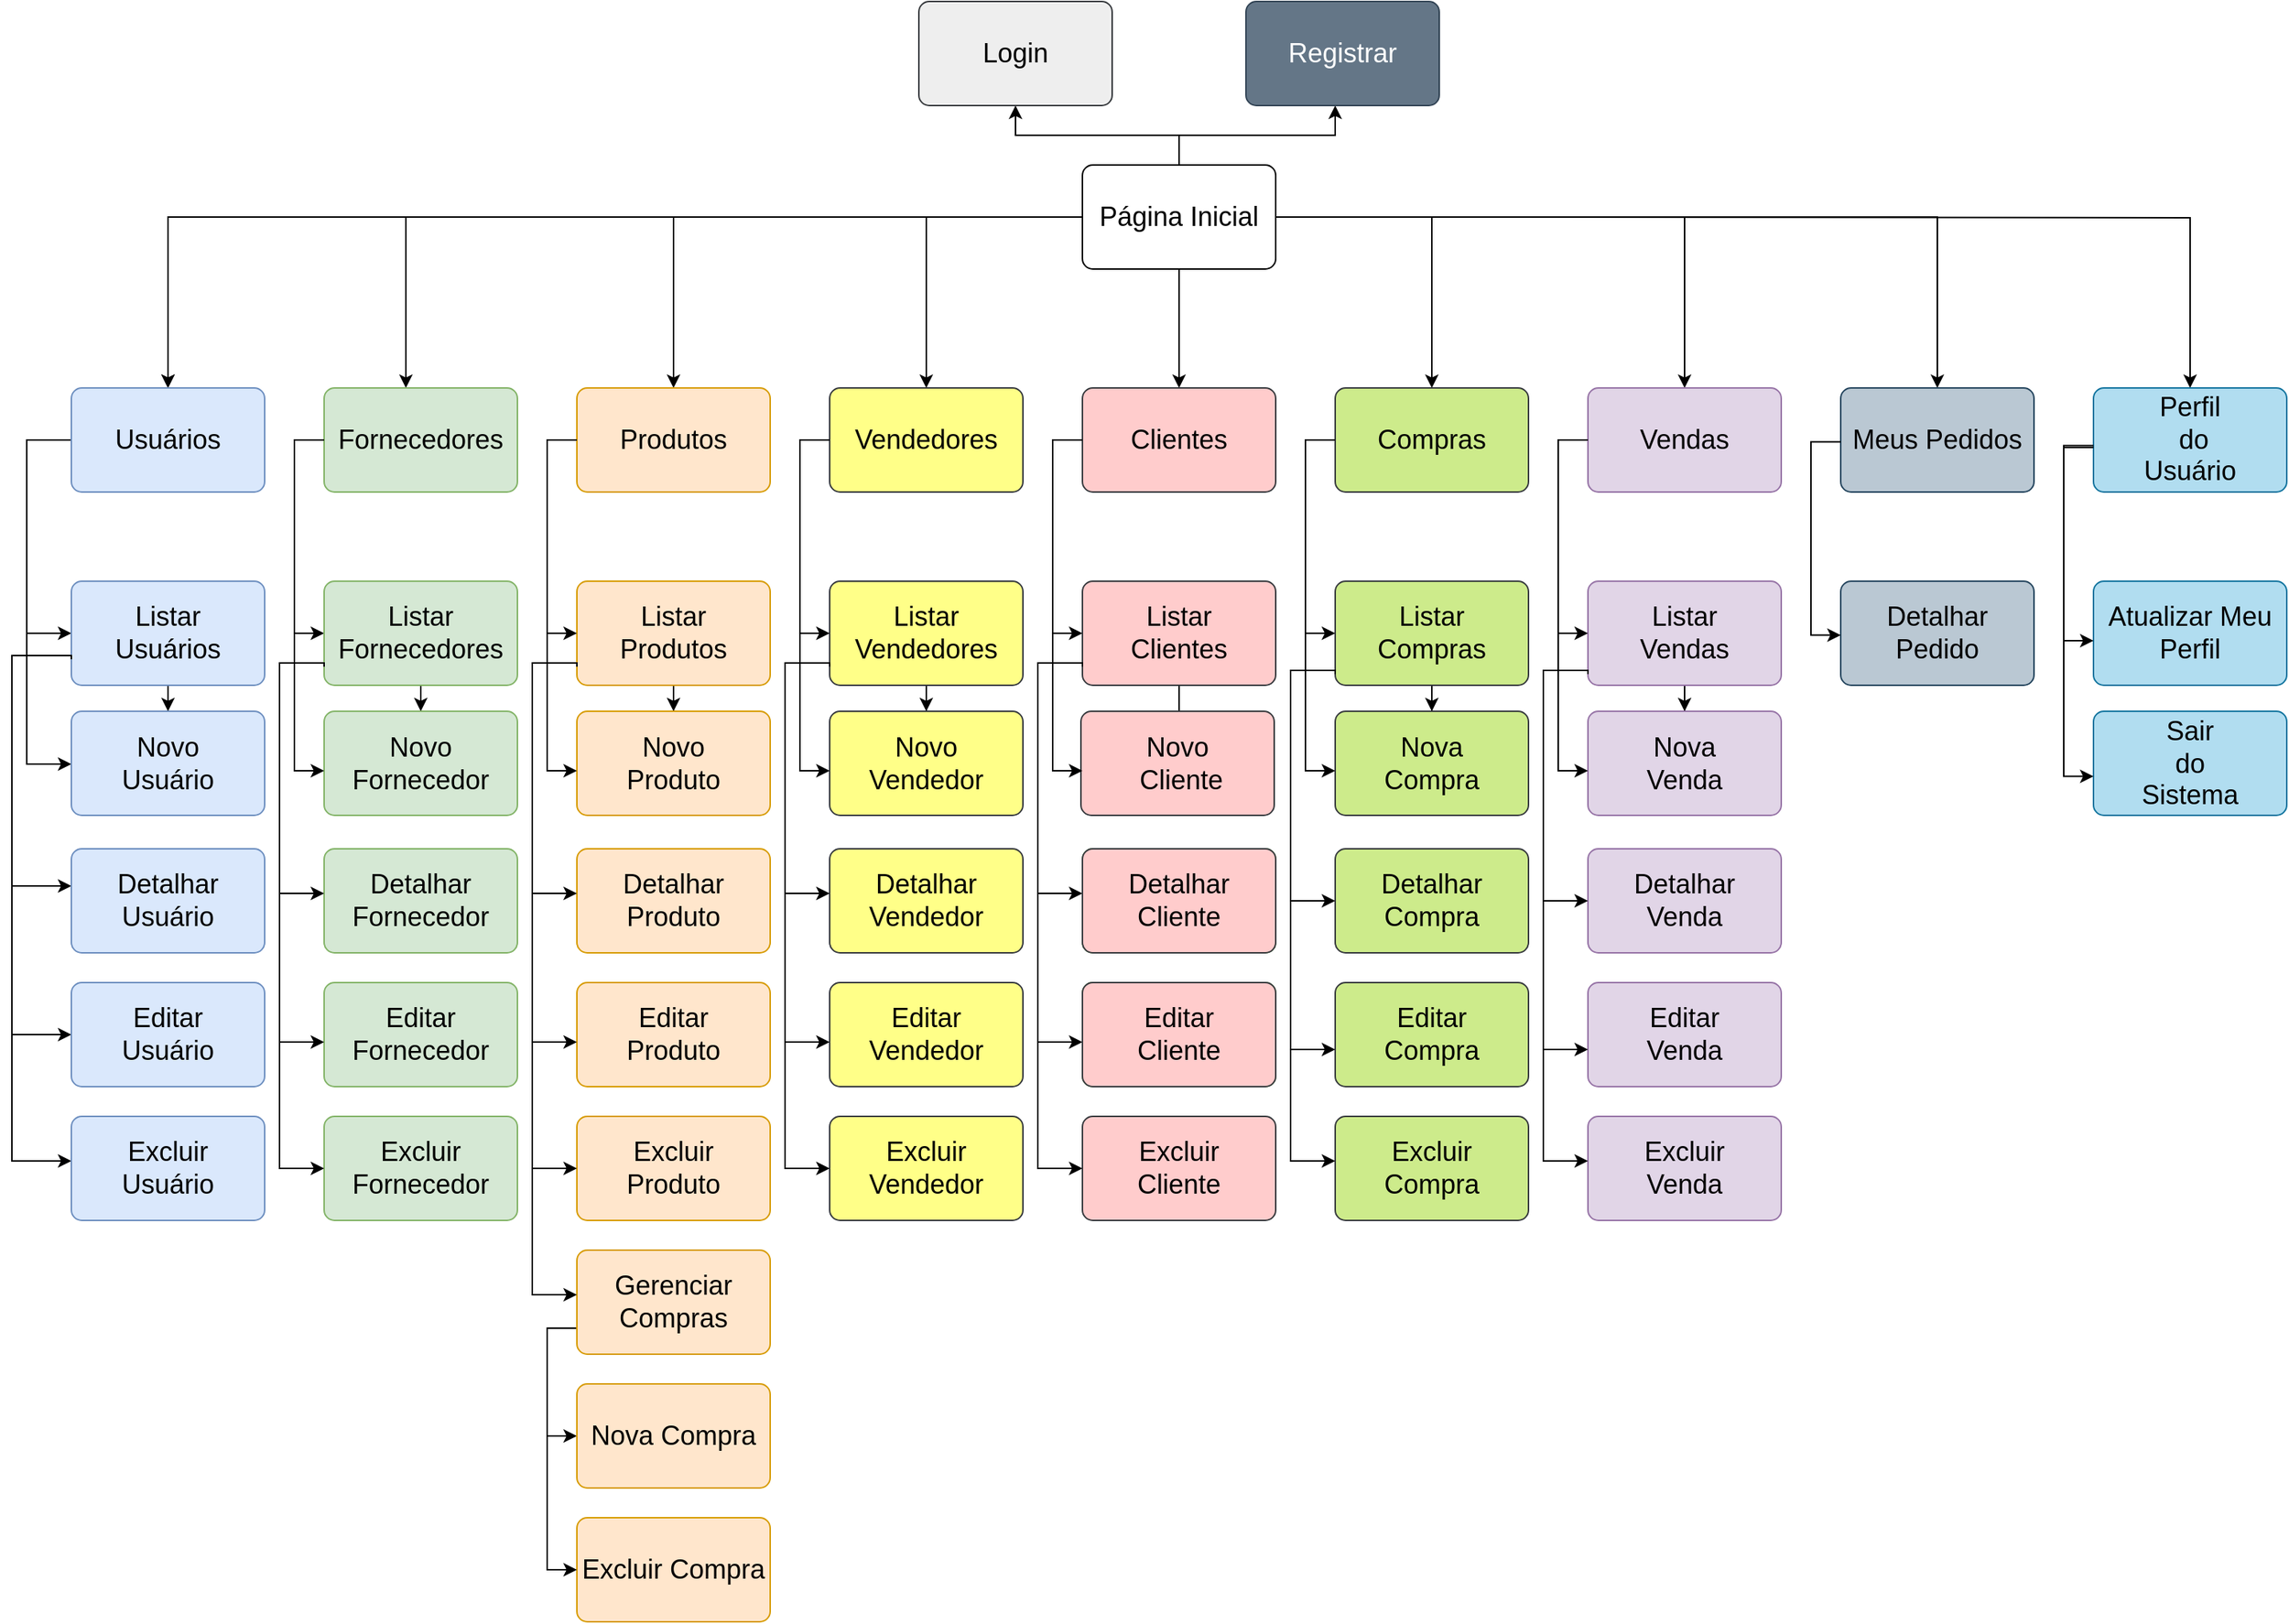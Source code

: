 <mxfile version="20.8.16" type="device"><diagram name="Page-1" id="2c0d36ab-eaac-3732-788b-9136903baeff"><mxGraphModel dx="880" dy="1772.5" grid="1" gridSize="10" guides="1" tooltips="1" connect="1" arrows="1" fold="1" page="1" pageScale="1.5" pageWidth="1169" pageHeight="827" background="none" math="0" shadow="0"><root><mxCell id="0"/><mxCell id="1" parent="0"/><mxCell id="aT04TBuLsxugnxL_B-dX-129" value="" style="edgeStyle=orthogonalEdgeStyle;rounded=0;orthogonalLoop=1;jettySize=auto;html=1;" parent="1" source="aT04TBuLsxugnxL_B-dX-123" target="aT04TBuLsxugnxL_B-dX-128" edge="1"><mxGeometry relative="1" as="geometry"/></mxCell><mxCell id="aT04TBuLsxugnxL_B-dX-130" value="" style="edgeStyle=orthogonalEdgeStyle;rounded=0;orthogonalLoop=1;jettySize=auto;html=1;" parent="1" source="aT04TBuLsxugnxL_B-dX-123" target="aT04TBuLsxugnxL_B-dX-128" edge="1"><mxGeometry relative="1" as="geometry"/></mxCell><mxCell id="aT04TBuLsxugnxL_B-dX-132" value="" style="edgeStyle=orthogonalEdgeStyle;rounded=0;orthogonalLoop=1;jettySize=auto;html=1;" parent="1" source="aT04TBuLsxugnxL_B-dX-123" target="aT04TBuLsxugnxL_B-dX-131" edge="1"><mxGeometry relative="1" as="geometry"><Array as="points"><mxPoint x="415" y="115"/></Array></mxGeometry></mxCell><mxCell id="aT04TBuLsxugnxL_B-dX-134" value="" style="edgeStyle=orthogonalEdgeStyle;rounded=0;orthogonalLoop=1;jettySize=auto;html=1;" parent="1" source="aT04TBuLsxugnxL_B-dX-123" target="aT04TBuLsxugnxL_B-dX-133" edge="1"><mxGeometry relative="1" as="geometry"/></mxCell><mxCell id="aT04TBuLsxugnxL_B-dX-136" value="" style="edgeStyle=orthogonalEdgeStyle;rounded=0;orthogonalLoop=1;jettySize=auto;html=1;" parent="1" source="aT04TBuLsxugnxL_B-dX-123" target="aT04TBuLsxugnxL_B-dX-135" edge="1"><mxGeometry relative="1" as="geometry"><Array as="points"><mxPoint x="765" y="115"/></Array></mxGeometry></mxCell><mxCell id="aT04TBuLsxugnxL_B-dX-139" value="" style="edgeStyle=orthogonalEdgeStyle;rounded=0;orthogonalLoop=1;jettySize=auto;html=1;" parent="1" source="aT04TBuLsxugnxL_B-dX-123" target="aT04TBuLsxugnxL_B-dX-138" edge="1"><mxGeometry relative="1" as="geometry"/></mxCell><mxCell id="aT04TBuLsxugnxL_B-dX-141" value="" style="edgeStyle=orthogonalEdgeStyle;rounded=0;orthogonalLoop=1;jettySize=auto;html=1;" parent="1" source="aT04TBuLsxugnxL_B-dX-123" target="aT04TBuLsxugnxL_B-dX-140" edge="1"><mxGeometry relative="1" as="geometry"/></mxCell><mxCell id="aT04TBuLsxugnxL_B-dX-143" value="" style="edgeStyle=orthogonalEdgeStyle;rounded=0;orthogonalLoop=1;jettySize=auto;html=1;" parent="1" source="aT04TBuLsxugnxL_B-dX-123" target="aT04TBuLsxugnxL_B-dX-142" edge="1"><mxGeometry relative="1" as="geometry"/></mxCell><mxCell id="aT04TBuLsxugnxL_B-dX-145" value="" style="edgeStyle=orthogonalEdgeStyle;rounded=0;orthogonalLoop=1;jettySize=auto;html=1;" parent="1" source="aT04TBuLsxugnxL_B-dX-123" target="aT04TBuLsxugnxL_B-dX-144" edge="1"><mxGeometry relative="1" as="geometry"/></mxCell><mxCell id="aT04TBuLsxugnxL_B-dX-308" value="" style="edgeStyle=orthogonalEdgeStyle;rounded=0;orthogonalLoop=1;jettySize=auto;html=1;fontSize=18;" parent="1" source="aT04TBuLsxugnxL_B-dX-123" target="aT04TBuLsxugnxL_B-dX-307" edge="1"><mxGeometry relative="1" as="geometry"><Array as="points"><mxPoint x="935" y="60"/><mxPoint x="825" y="60"/></Array></mxGeometry></mxCell><mxCell id="aT04TBuLsxugnxL_B-dX-310" value="" style="edgeStyle=orthogonalEdgeStyle;rounded=0;orthogonalLoop=1;jettySize=auto;html=1;fontSize=18;" parent="1" source="aT04TBuLsxugnxL_B-dX-123" target="aT04TBuLsxugnxL_B-dX-309" edge="1"><mxGeometry relative="1" as="geometry"><Array as="points"><mxPoint x="935" y="60"/><mxPoint x="1040" y="60"/></Array></mxGeometry></mxCell><mxCell id="aT04TBuLsxugnxL_B-dX-123" value="&lt;font style=&quot;font-size: 18px;&quot;&gt;Página Inicial&lt;/font&gt;" style="rounded=1;arcSize=10;whiteSpace=wrap;html=1;align=center;" parent="1" vertex="1"><mxGeometry x="870" y="80" width="130" height="70" as="geometry"/></mxCell><mxCell id="aT04TBuLsxugnxL_B-dX-186" value="" style="edgeStyle=orthogonalEdgeStyle;rounded=0;orthogonalLoop=1;jettySize=auto;html=1;entryX=0;entryY=0.5;entryDx=0;entryDy=0;" parent="1" source="aT04TBuLsxugnxL_B-dX-128" target="aT04TBuLsxugnxL_B-dX-182" edge="1"><mxGeometry relative="1" as="geometry"><Array as="points"><mxPoint x="160" y="265"/><mxPoint x="160" y="395"/></Array></mxGeometry></mxCell><mxCell id="aT04TBuLsxugnxL_B-dX-189" value="" style="edgeStyle=orthogonalEdgeStyle;rounded=0;orthogonalLoop=1;jettySize=auto;html=1;entryX=0;entryY=0.5;entryDx=0;entryDy=0;" parent="1" source="aT04TBuLsxugnxL_B-dX-128" target="aT04TBuLsxugnxL_B-dX-188" edge="1"><mxGeometry relative="1" as="geometry"><mxPoint x="140" y="480" as="targetPoint"/><Array as="points"><mxPoint x="160" y="265"/><mxPoint x="160" y="483"/><mxPoint x="190" y="483"/></Array></mxGeometry></mxCell><mxCell id="aT04TBuLsxugnxL_B-dX-128" value="&lt;font style=&quot;font-size: 18px;&quot;&gt;Usuários&lt;/font&gt;" style="rounded=1;arcSize=10;whiteSpace=wrap;html=1;align=center;fillColor=#dae8fc;strokeColor=#6c8ebf;" parent="1" vertex="1"><mxGeometry x="190" y="230" width="130" height="70" as="geometry"/></mxCell><mxCell id="aT04TBuLsxugnxL_B-dX-191" value="" style="edgeStyle=orthogonalEdgeStyle;rounded=0;orthogonalLoop=1;jettySize=auto;html=1;entryX=0;entryY=0.5;entryDx=0;entryDy=0;" parent="1" source="aT04TBuLsxugnxL_B-dX-131" target="aT04TBuLsxugnxL_B-dX-190" edge="1"><mxGeometry relative="1" as="geometry"><mxPoint x="340" y="390" as="targetPoint"/><Array as="points"><mxPoint x="340" y="265"/><mxPoint x="340" y="395"/></Array></mxGeometry></mxCell><mxCell id="aT04TBuLsxugnxL_B-dX-131" value="&lt;font style=&quot;font-size: 18px;&quot;&gt;Fornecedores&lt;/font&gt;" style="rounded=1;arcSize=10;whiteSpace=wrap;html=1;align=center;fillColor=#d5e8d4;strokeColor=#82b366;" parent="1" vertex="1"><mxGeometry x="360" y="230" width="130" height="70" as="geometry"/></mxCell><mxCell id="aT04TBuLsxugnxL_B-dX-133" value="&lt;font style=&quot;font-size: 18px;&quot;&gt;Produtos&lt;/font&gt;" style="rounded=1;arcSize=10;whiteSpace=wrap;html=1;align=center;fillColor=#ffe6cc;strokeColor=#d79b00;" parent="1" vertex="1"><mxGeometry x="530" y="230" width="130" height="70" as="geometry"/></mxCell><mxCell id="aT04TBuLsxugnxL_B-dX-135" value="&lt;font style=&quot;font-size: 18px;&quot;&gt;Vendedores&lt;/font&gt;" style="rounded=1;arcSize=10;whiteSpace=wrap;html=1;align=center;fillColor=#ffff88;strokeColor=#36393d;" parent="1" vertex="1"><mxGeometry x="700" y="230" width="130" height="70" as="geometry"/></mxCell><mxCell id="aT04TBuLsxugnxL_B-dX-138" value="&lt;font style=&quot;font-size: 18px;&quot;&gt;Clientes&lt;/font&gt;" style="rounded=1;arcSize=10;whiteSpace=wrap;html=1;align=center;fillColor=#ffcccc;strokeColor=#36393d;" parent="1" vertex="1"><mxGeometry x="870" y="230" width="130" height="70" as="geometry"/></mxCell><mxCell id="aT04TBuLsxugnxL_B-dX-140" value="&lt;font style=&quot;font-size: 18px;&quot;&gt;Compras&lt;/font&gt;" style="rounded=1;arcSize=10;whiteSpace=wrap;html=1;align=center;fillColor=#cdeb8b;strokeColor=#36393d;" parent="1" vertex="1"><mxGeometry x="1040" y="230" width="130" height="70" as="geometry"/></mxCell><mxCell id="aT04TBuLsxugnxL_B-dX-142" value="&lt;font style=&quot;font-size: 18px;&quot;&gt;Vendas&lt;/font&gt;" style="rounded=1;arcSize=10;whiteSpace=wrap;html=1;align=center;fillColor=#e1d5e7;strokeColor=#9673a6;" parent="1" vertex="1"><mxGeometry x="1210" y="230" width="130" height="70" as="geometry"/></mxCell><mxCell id="aT04TBuLsxugnxL_B-dX-144" value="&lt;font style=&quot;font-size: 18px;&quot;&gt;Meus Pedidos&lt;/font&gt;" style="rounded=1;arcSize=10;whiteSpace=wrap;html=1;align=center;fillColor=#bac8d3;strokeColor=#23445d;" parent="1" vertex="1"><mxGeometry x="1380" y="230" width="130" height="70" as="geometry"/></mxCell><mxCell id="aT04TBuLsxugnxL_B-dX-216" value="" style="edgeStyle=orthogonalEdgeStyle;rounded=0;orthogonalLoop=1;jettySize=auto;html=1;" parent="1" source="aT04TBuLsxugnxL_B-dX-182" target="aT04TBuLsxugnxL_B-dX-188" edge="1"><mxGeometry relative="1" as="geometry"/></mxCell><mxCell id="aT04TBuLsxugnxL_B-dX-228" value="" style="edgeStyle=orthogonalEdgeStyle;rounded=0;orthogonalLoop=1;jettySize=auto;html=1;" parent="1" source="aT04TBuLsxugnxL_B-dX-182" target="aT04TBuLsxugnxL_B-dX-227" edge="1"><mxGeometry relative="1" as="geometry"><Array as="points"><mxPoint x="150" y="410"/><mxPoint x="150" y="565"/></Array></mxGeometry></mxCell><mxCell id="aT04TBuLsxugnxL_B-dX-182" value="&lt;font style=&quot;font-size: 18px;&quot;&gt;Listar &lt;br&gt;Usuários&lt;/font&gt;" style="rounded=1;arcSize=10;whiteSpace=wrap;html=1;align=center;fillColor=#dae8fc;strokeColor=#6c8ebf;" parent="1" vertex="1"><mxGeometry x="190" y="360" width="130" height="70" as="geometry"/></mxCell><mxCell id="aT04TBuLsxugnxL_B-dX-188" value="&lt;font style=&quot;font-size: 18px;&quot;&gt;Novo&lt;br&gt;Usuário&lt;/font&gt;" style="rounded=1;arcSize=10;whiteSpace=wrap;html=1;align=center;fillColor=#dae8fc;strokeColor=#6c8ebf;" parent="1" vertex="1"><mxGeometry x="190" y="447.5" width="130" height="70" as="geometry"/></mxCell><mxCell id="aT04TBuLsxugnxL_B-dX-217" value="" style="edgeStyle=orthogonalEdgeStyle;rounded=0;orthogonalLoop=1;jettySize=auto;html=1;" parent="1" source="aT04TBuLsxugnxL_B-dX-190" target="aT04TBuLsxugnxL_B-dX-194" edge="1"><mxGeometry relative="1" as="geometry"/></mxCell><mxCell id="aT04TBuLsxugnxL_B-dX-190" value="&lt;font style=&quot;font-size: 18px;&quot;&gt;Listar &lt;br&gt;Fornecedores&lt;/font&gt;" style="rounded=1;arcSize=10;whiteSpace=wrap;html=1;align=center;fillColor=#d5e8d4;strokeColor=#82b366;" parent="1" vertex="1"><mxGeometry x="360" y="360" width="130" height="70" as="geometry"/></mxCell><mxCell id="aT04TBuLsxugnxL_B-dX-194" value="&lt;font style=&quot;font-size: 18px;&quot;&gt;Novo Fornecedor&lt;/font&gt;" style="rounded=1;arcSize=10;whiteSpace=wrap;html=1;align=center;fillColor=#d5e8d4;strokeColor=#82b366;" parent="1" vertex="1"><mxGeometry x="360" y="447.5" width="130" height="70" as="geometry"/></mxCell><mxCell id="aT04TBuLsxugnxL_B-dX-218" value="" style="edgeStyle=orthogonalEdgeStyle;rounded=0;orthogonalLoop=1;jettySize=auto;html=1;" parent="1" source="aT04TBuLsxugnxL_B-dX-199" target="aT04TBuLsxugnxL_B-dX-200" edge="1"><mxGeometry relative="1" as="geometry"/></mxCell><mxCell id="aT04TBuLsxugnxL_B-dX-199" value="&lt;font style=&quot;font-size: 18px;&quot;&gt;Listar &lt;br&gt;Produtos&lt;/font&gt;" style="rounded=1;arcSize=10;whiteSpace=wrap;html=1;align=center;fillColor=#ffe6cc;strokeColor=#d79b00;" parent="1" vertex="1"><mxGeometry x="530" y="360" width="130" height="70" as="geometry"/></mxCell><mxCell id="aT04TBuLsxugnxL_B-dX-200" value="&lt;font style=&quot;font-size: 18px;&quot;&gt;Novo&lt;br&gt;Produto&lt;/font&gt;" style="rounded=1;arcSize=10;whiteSpace=wrap;html=1;align=center;fillColor=#ffe6cc;strokeColor=#d79b00;" parent="1" vertex="1"><mxGeometry x="530" y="447.5" width="130" height="70" as="geometry"/></mxCell><mxCell id="aT04TBuLsxugnxL_B-dX-219" value="" style="edgeStyle=orthogonalEdgeStyle;rounded=0;orthogonalLoop=1;jettySize=auto;html=1;" parent="1" source="aT04TBuLsxugnxL_B-dX-203" target="aT04TBuLsxugnxL_B-dX-204" edge="1"><mxGeometry relative="1" as="geometry"/></mxCell><mxCell id="aT04TBuLsxugnxL_B-dX-203" value="&lt;font style=&quot;font-size: 18px;&quot;&gt;Listar &lt;br&gt;Vendedores&lt;/font&gt;" style="rounded=1;arcSize=10;whiteSpace=wrap;html=1;align=center;fillColor=#ffff88;strokeColor=#36393d;" parent="1" vertex="1"><mxGeometry x="700" y="360" width="130" height="70" as="geometry"/></mxCell><mxCell id="aT04TBuLsxugnxL_B-dX-204" value="&lt;font style=&quot;font-size: 18px;&quot;&gt;Novo&lt;br&gt;Vendedor&lt;/font&gt;" style="rounded=1;arcSize=10;whiteSpace=wrap;html=1;align=center;fillColor=#ffff88;strokeColor=#36393d;" parent="1" vertex="1"><mxGeometry x="700" y="447.5" width="130" height="70" as="geometry"/></mxCell><mxCell id="aT04TBuLsxugnxL_B-dX-205" value="" style="edgeStyle=orthogonalEdgeStyle;rounded=0;orthogonalLoop=1;jettySize=auto;html=1;" parent="1" target="aT04TBuLsxugnxL_B-dX-206" edge="1"><mxGeometry relative="1" as="geometry"><mxPoint x="1130" y="115" as="sourcePoint"/></mxGeometry></mxCell><mxCell id="aT04TBuLsxugnxL_B-dX-206" value="&lt;font style=&quot;font-size: 18px;&quot;&gt;Perfil&lt;br&gt;&amp;nbsp;do &lt;br&gt;Usuário&lt;/font&gt;" style="rounded=1;arcSize=10;whiteSpace=wrap;html=1;align=center;fillColor=#b1ddf0;strokeColor=#10739e;" parent="1" vertex="1"><mxGeometry x="1550" y="230" width="130" height="70" as="geometry"/></mxCell><mxCell id="aT04TBuLsxugnxL_B-dX-220" value="" style="edgeStyle=orthogonalEdgeStyle;rounded=0;orthogonalLoop=1;jettySize=auto;html=1;" parent="1" source="aT04TBuLsxugnxL_B-dX-209" target="aT04TBuLsxugnxL_B-dX-210" edge="1"><mxGeometry relative="1" as="geometry"/></mxCell><mxCell id="aT04TBuLsxugnxL_B-dX-209" value="&lt;font style=&quot;font-size: 18px;&quot;&gt;Listar &lt;br&gt;Clientes&lt;/font&gt;" style="rounded=1;arcSize=10;whiteSpace=wrap;html=1;align=center;fillColor=#ffcccc;strokeColor=#36393d;" parent="1" vertex="1"><mxGeometry x="870" y="360" width="130" height="70" as="geometry"/></mxCell><mxCell id="aT04TBuLsxugnxL_B-dX-210" value="&lt;span style=&quot;font-size: 18px;&quot;&gt;Novo&lt;br&gt;&amp;nbsp;Cliente&lt;br&gt;&lt;/span&gt;" style="rounded=1;arcSize=10;whiteSpace=wrap;html=1;align=center;fillColor=#ffcccc;strokeColor=#36393d;" parent="1" vertex="1"><mxGeometry x="869" y="447.5" width="130" height="70" as="geometry"/></mxCell><mxCell id="aT04TBuLsxugnxL_B-dX-221" value="" style="edgeStyle=orthogonalEdgeStyle;rounded=0;orthogonalLoop=1;jettySize=auto;html=1;" parent="1" source="aT04TBuLsxugnxL_B-dX-213" target="aT04TBuLsxugnxL_B-dX-214" edge="1"><mxGeometry relative="1" as="geometry"/></mxCell><mxCell id="aT04TBuLsxugnxL_B-dX-213" value="&lt;font style=&quot;font-size: 18px;&quot;&gt;Listar &lt;br&gt;Compras&lt;/font&gt;" style="rounded=1;arcSize=10;whiteSpace=wrap;html=1;align=center;fillColor=#cdeb8b;strokeColor=#36393d;" parent="1" vertex="1"><mxGeometry x="1040" y="360" width="130" height="70" as="geometry"/></mxCell><mxCell id="aT04TBuLsxugnxL_B-dX-214" value="&lt;font style=&quot;font-size: 18px;&quot;&gt;Nova&lt;br&gt;Compra&lt;/font&gt;" style="rounded=1;arcSize=10;whiteSpace=wrap;html=1;align=center;fillColor=#cdeb8b;strokeColor=#36393d;" parent="1" vertex="1"><mxGeometry x="1040" y="447.5" width="130" height="70" as="geometry"/></mxCell><mxCell id="aT04TBuLsxugnxL_B-dX-224" value="" style="edgeStyle=orthogonalEdgeStyle;rounded=0;orthogonalLoop=1;jettySize=auto;html=1;" parent="1" source="aT04TBuLsxugnxL_B-dX-225" target="aT04TBuLsxugnxL_B-dX-226" edge="1"><mxGeometry relative="1" as="geometry"/></mxCell><mxCell id="aT04TBuLsxugnxL_B-dX-225" value="&lt;font style=&quot;font-size: 18px;&quot;&gt;Listar &lt;br&gt;Vendas&lt;/font&gt;" style="rounded=1;arcSize=10;whiteSpace=wrap;html=1;align=center;fillColor=#e1d5e7;strokeColor=#9673a6;" parent="1" vertex="1"><mxGeometry x="1210" y="360" width="130" height="70" as="geometry"/></mxCell><mxCell id="aT04TBuLsxugnxL_B-dX-226" value="&lt;font style=&quot;font-size: 18px;&quot;&gt;Nova&lt;br&gt;Venda&lt;/font&gt;" style="rounded=1;arcSize=10;whiteSpace=wrap;html=1;align=center;fillColor=#e1d5e7;strokeColor=#9673a6;" parent="1" vertex="1"><mxGeometry x="1210" y="447.5" width="130" height="70" as="geometry"/></mxCell><mxCell id="aT04TBuLsxugnxL_B-dX-227" value="&lt;font style=&quot;font-size: 18px;&quot;&gt;Detalhar&lt;br&gt;Usuário&lt;/font&gt;" style="rounded=1;arcSize=10;whiteSpace=wrap;html=1;align=center;fillColor=#dae8fc;strokeColor=#6c8ebf;" parent="1" vertex="1"><mxGeometry x="190" y="540" width="130" height="70" as="geometry"/></mxCell><mxCell id="aT04TBuLsxugnxL_B-dX-230" value="" style="edgeStyle=orthogonalEdgeStyle;rounded=0;orthogonalLoop=1;jettySize=auto;html=1;exitX=0;exitY=0.75;exitDx=0;exitDy=0;" parent="1" source="aT04TBuLsxugnxL_B-dX-182" target="aT04TBuLsxugnxL_B-dX-231" edge="1"><mxGeometry relative="1" as="geometry"><mxPoint x="190" y="500" as="sourcePoint"/><Array as="points"><mxPoint x="190" y="410"/><mxPoint x="150" y="410"/><mxPoint x="150" y="665"/></Array></mxGeometry></mxCell><mxCell id="aT04TBuLsxugnxL_B-dX-231" value="&lt;font style=&quot;font-size: 18px;&quot;&gt;Editar&lt;br&gt;Usuário&lt;/font&gt;" style="rounded=1;arcSize=10;whiteSpace=wrap;html=1;align=center;fillColor=#dae8fc;strokeColor=#6c8ebf;" parent="1" vertex="1"><mxGeometry x="190" y="630" width="130" height="70" as="geometry"/></mxCell><mxCell id="aT04TBuLsxugnxL_B-dX-232" value="" style="edgeStyle=orthogonalEdgeStyle;rounded=0;orthogonalLoop=1;jettySize=auto;html=1;" parent="1" target="aT04TBuLsxugnxL_B-dX-233" edge="1"><mxGeometry relative="1" as="geometry"><mxPoint x="190" y="410" as="sourcePoint"/><Array as="points"><mxPoint x="150" y="410"/><mxPoint x="150" y="750"/></Array></mxGeometry></mxCell><mxCell id="aT04TBuLsxugnxL_B-dX-233" value="&lt;font style=&quot;font-size: 18px;&quot;&gt;Excluir&lt;br&gt;Usuário&lt;/font&gt;" style="rounded=1;arcSize=10;whiteSpace=wrap;html=1;align=center;fillColor=#dae8fc;strokeColor=#6c8ebf;" parent="1" vertex="1"><mxGeometry x="190" y="720" width="130" height="70" as="geometry"/></mxCell><mxCell id="aT04TBuLsxugnxL_B-dX-236" value="&lt;font style=&quot;font-size: 18px;&quot;&gt;Detalhar&lt;br&gt;Fornecedor&lt;/font&gt;" style="rounded=1;arcSize=10;whiteSpace=wrap;html=1;align=center;fillColor=#d5e8d4;strokeColor=#82b366;" parent="1" vertex="1"><mxGeometry x="360" y="540" width="130" height="70" as="geometry"/></mxCell><mxCell id="aT04TBuLsxugnxL_B-dX-238" value="&lt;font style=&quot;font-size: 18px;&quot;&gt;Editar&lt;br&gt;Fornecedor&lt;/font&gt;" style="rounded=1;arcSize=10;whiteSpace=wrap;html=1;align=center;fillColor=#d5e8d4;strokeColor=#82b366;" parent="1" vertex="1"><mxGeometry x="360" y="630" width="130" height="70" as="geometry"/></mxCell><mxCell id="aT04TBuLsxugnxL_B-dX-240" value="&lt;font style=&quot;font-size: 18px;&quot;&gt;Excluir&lt;br&gt;Fornecedor&lt;/font&gt;" style="rounded=1;arcSize=10;whiteSpace=wrap;html=1;align=center;fillColor=#d5e8d4;strokeColor=#82b366;" parent="1" vertex="1"><mxGeometry x="360" y="720" width="130" height="70" as="geometry"/></mxCell><mxCell id="aT04TBuLsxugnxL_B-dX-242" value="" style="edgeStyle=orthogonalEdgeStyle;rounded=0;orthogonalLoop=1;jettySize=auto;html=1;entryX=0;entryY=0.5;entryDx=0;entryDy=0;exitX=0;exitY=0.5;exitDx=0;exitDy=0;" parent="1" source="aT04TBuLsxugnxL_B-dX-131" edge="1"><mxGeometry relative="1" as="geometry"><mxPoint x="360" y="270" as="sourcePoint"/><mxPoint x="360" y="487.5" as="targetPoint"/><Array as="points"><mxPoint x="340" y="265"/><mxPoint x="340" y="488"/></Array></mxGeometry></mxCell><mxCell id="aT04TBuLsxugnxL_B-dX-243" value="" style="edgeStyle=orthogonalEdgeStyle;rounded=0;orthogonalLoop=1;jettySize=auto;html=1;" parent="1" edge="1"><mxGeometry relative="1" as="geometry"><mxPoint x="360" y="415" as="sourcePoint"/><mxPoint x="360" y="570" as="targetPoint"/><Array as="points"><mxPoint x="330" y="415"/><mxPoint x="330" y="570"/></Array></mxGeometry></mxCell><mxCell id="aT04TBuLsxugnxL_B-dX-244" value="" style="edgeStyle=orthogonalEdgeStyle;rounded=0;orthogonalLoop=1;jettySize=auto;html=1;exitX=0;exitY=0.75;exitDx=0;exitDy=0;" parent="1" edge="1"><mxGeometry relative="1" as="geometry"><mxPoint x="360" y="417.5" as="sourcePoint"/><Array as="points"><mxPoint x="360" y="415"/><mxPoint x="330" y="415"/><mxPoint x="330" y="670"/></Array><mxPoint x="360" y="670" as="targetPoint"/></mxGeometry></mxCell><mxCell id="aT04TBuLsxugnxL_B-dX-245" value="" style="edgeStyle=orthogonalEdgeStyle;rounded=0;orthogonalLoop=1;jettySize=auto;html=1;" parent="1" edge="1"><mxGeometry relative="1" as="geometry"><mxPoint x="360" y="415" as="sourcePoint"/><Array as="points"><mxPoint x="330" y="415"/><mxPoint x="330" y="755"/></Array><mxPoint x="360" y="755" as="targetPoint"/></mxGeometry></mxCell><mxCell id="aT04TBuLsxugnxL_B-dX-246" value="" style="edgeStyle=orthogonalEdgeStyle;rounded=0;orthogonalLoop=1;jettySize=auto;html=1;entryX=0;entryY=0.5;entryDx=0;entryDy=0;" parent="1" edge="1"><mxGeometry relative="1" as="geometry"><mxPoint x="530" y="265" as="sourcePoint"/><mxPoint x="530" y="395" as="targetPoint"/><Array as="points"><mxPoint x="510" y="265"/><mxPoint x="510" y="395"/></Array></mxGeometry></mxCell><mxCell id="aT04TBuLsxugnxL_B-dX-247" value="&lt;font style=&quot;font-size: 18px;&quot;&gt;Detalhar&lt;br&gt;Produto&lt;/font&gt;" style="rounded=1;arcSize=10;whiteSpace=wrap;html=1;align=center;fillColor=#ffe6cc;strokeColor=#d79b00;" parent="1" vertex="1"><mxGeometry x="530" y="540" width="130" height="70" as="geometry"/></mxCell><mxCell id="aT04TBuLsxugnxL_B-dX-248" value="&lt;font style=&quot;font-size: 18px;&quot;&gt;Editar&lt;br&gt;Produto&lt;/font&gt;" style="rounded=1;arcSize=10;whiteSpace=wrap;html=1;align=center;fillColor=#ffe6cc;strokeColor=#d79b00;" parent="1" vertex="1"><mxGeometry x="530" y="630" width="130" height="70" as="geometry"/></mxCell><mxCell id="aT04TBuLsxugnxL_B-dX-249" value="&lt;font style=&quot;font-size: 18px;&quot;&gt;Excluir&lt;br&gt;Produto&lt;/font&gt;" style="rounded=1;arcSize=10;whiteSpace=wrap;html=1;align=center;fillColor=#ffe6cc;strokeColor=#d79b00;" parent="1" vertex="1"><mxGeometry x="530" y="720" width="130" height="70" as="geometry"/></mxCell><mxCell id="aT04TBuLsxugnxL_B-dX-250" value="" style="edgeStyle=orthogonalEdgeStyle;rounded=0;orthogonalLoop=1;jettySize=auto;html=1;entryX=0;entryY=0.5;entryDx=0;entryDy=0;exitX=0;exitY=0.5;exitDx=0;exitDy=0;" parent="1" edge="1"><mxGeometry relative="1" as="geometry"><mxPoint x="530" y="265" as="sourcePoint"/><mxPoint x="530" y="487.5" as="targetPoint"/><Array as="points"><mxPoint x="510" y="265"/><mxPoint x="510" y="488"/></Array></mxGeometry></mxCell><mxCell id="aT04TBuLsxugnxL_B-dX-251" value="" style="edgeStyle=orthogonalEdgeStyle;rounded=0;orthogonalLoop=1;jettySize=auto;html=1;" parent="1" edge="1"><mxGeometry relative="1" as="geometry"><mxPoint x="530" y="415" as="sourcePoint"/><mxPoint x="530" y="570" as="targetPoint"/><Array as="points"><mxPoint x="500" y="415"/><mxPoint x="500" y="570"/></Array></mxGeometry></mxCell><mxCell id="aT04TBuLsxugnxL_B-dX-252" value="" style="edgeStyle=orthogonalEdgeStyle;rounded=0;orthogonalLoop=1;jettySize=auto;html=1;exitX=0;exitY=0.75;exitDx=0;exitDy=0;" parent="1" edge="1"><mxGeometry relative="1" as="geometry"><mxPoint x="530" y="417.5" as="sourcePoint"/><Array as="points"><mxPoint x="530" y="415"/><mxPoint x="500" y="415"/><mxPoint x="500" y="670"/></Array><mxPoint x="530" y="670" as="targetPoint"/></mxGeometry></mxCell><mxCell id="aT04TBuLsxugnxL_B-dX-253" value="" style="edgeStyle=orthogonalEdgeStyle;rounded=0;orthogonalLoop=1;jettySize=auto;html=1;" parent="1" edge="1"><mxGeometry relative="1" as="geometry"><mxPoint x="530" y="415" as="sourcePoint"/><Array as="points"><mxPoint x="500" y="415"/><mxPoint x="500" y="755"/></Array><mxPoint x="530" y="755" as="targetPoint"/></mxGeometry></mxCell><mxCell id="aT04TBuLsxugnxL_B-dX-256" value="" style="edgeStyle=orthogonalEdgeStyle;rounded=0;orthogonalLoop=1;jettySize=auto;html=1;fontSize=14;exitX=0;exitY=0.75;exitDx=0;exitDy=0;entryX=0;entryY=0.5;entryDx=0;entryDy=0;" parent="1" source="aT04TBuLsxugnxL_B-dX-254" target="aT04TBuLsxugnxL_B-dX-255" edge="1"><mxGeometry relative="1" as="geometry"><mxPoint x="510" y="940" as="targetPoint"/><Array as="points"><mxPoint x="510" y="863"/><mxPoint x="510" y="935"/></Array></mxGeometry></mxCell><mxCell id="aT04TBuLsxugnxL_B-dX-254" value="&lt;font style=&quot;font-size: 18px;&quot;&gt;Gerenciar Compras&lt;/font&gt;" style="rounded=1;arcSize=10;whiteSpace=wrap;html=1;align=center;fillColor=#ffe6cc;strokeColor=#d79b00;" parent="1" vertex="1"><mxGeometry x="530" y="810" width="130" height="70" as="geometry"/></mxCell><mxCell id="aT04TBuLsxugnxL_B-dX-255" value="&lt;font style=&quot;font-size: 18px;&quot;&gt;Nova Compra&lt;/font&gt;" style="rounded=1;arcSize=10;whiteSpace=wrap;html=1;align=center;fillColor=#ffe6cc;strokeColor=#d79b00;" parent="1" vertex="1"><mxGeometry x="530" y="900" width="130" height="70" as="geometry"/></mxCell><mxCell id="aT04TBuLsxugnxL_B-dX-257" value="" style="edgeStyle=orthogonalEdgeStyle;rounded=0;orthogonalLoop=1;jettySize=auto;html=1;" parent="1" edge="1"><mxGeometry relative="1" as="geometry"><mxPoint x="510" y="415" as="sourcePoint"/><Array as="points"><mxPoint x="500" y="415"/><mxPoint x="500" y="840"/></Array><mxPoint x="530" y="840" as="targetPoint"/></mxGeometry></mxCell><mxCell id="aT04TBuLsxugnxL_B-dX-258" value="" style="edgeStyle=orthogonalEdgeStyle;rounded=0;orthogonalLoop=1;jettySize=auto;html=1;entryX=0;entryY=0.5;entryDx=0;entryDy=0;" parent="1" edge="1"><mxGeometry relative="1" as="geometry"><mxPoint x="700.0" y="265" as="sourcePoint"/><mxPoint x="700.0" y="395" as="targetPoint"/><Array as="points"><mxPoint x="680" y="265"/><mxPoint x="680" y="395"/></Array></mxGeometry></mxCell><mxCell id="aT04TBuLsxugnxL_B-dX-259" value="&lt;font style=&quot;font-size: 18px;&quot;&gt;Detalhar&lt;br&gt;Vendedor&lt;/font&gt;" style="rounded=1;arcSize=10;whiteSpace=wrap;html=1;align=center;fillColor=#ffff88;strokeColor=#36393d;" parent="1" vertex="1"><mxGeometry x="700" y="540" width="130" height="70" as="geometry"/></mxCell><mxCell id="aT04TBuLsxugnxL_B-dX-260" value="&lt;font style=&quot;font-size: 18px;&quot;&gt;Editar&lt;br&gt;Vendedor&lt;/font&gt;" style="rounded=1;arcSize=10;whiteSpace=wrap;html=1;align=center;fillColor=#ffff88;strokeColor=#36393d;" parent="1" vertex="1"><mxGeometry x="700" y="630" width="130" height="70" as="geometry"/></mxCell><mxCell id="aT04TBuLsxugnxL_B-dX-261" value="&lt;font style=&quot;font-size: 18px;&quot;&gt;Excluir&lt;br&gt;Vendedor&lt;/font&gt;" style="rounded=1;arcSize=10;whiteSpace=wrap;html=1;align=center;fillColor=#ffff88;strokeColor=#36393d;" parent="1" vertex="1"><mxGeometry x="700" y="720" width="130" height="70" as="geometry"/></mxCell><mxCell id="aT04TBuLsxugnxL_B-dX-262" value="" style="edgeStyle=orthogonalEdgeStyle;rounded=0;orthogonalLoop=1;jettySize=auto;html=1;entryX=0;entryY=0.5;entryDx=0;entryDy=0;exitX=0;exitY=0.5;exitDx=0;exitDy=0;" parent="1" edge="1"><mxGeometry relative="1" as="geometry"><mxPoint x="700.0" y="265" as="sourcePoint"/><mxPoint x="700.0" y="487.5" as="targetPoint"/><Array as="points"><mxPoint x="680" y="265"/><mxPoint x="680" y="488"/></Array></mxGeometry></mxCell><mxCell id="aT04TBuLsxugnxL_B-dX-263" value="" style="edgeStyle=orthogonalEdgeStyle;rounded=0;orthogonalLoop=1;jettySize=auto;html=1;" parent="1" edge="1"><mxGeometry relative="1" as="geometry"><mxPoint x="700.0" y="415" as="sourcePoint"/><mxPoint x="700.0" y="570" as="targetPoint"/><Array as="points"><mxPoint x="670" y="415"/><mxPoint x="670" y="570"/></Array></mxGeometry></mxCell><mxCell id="aT04TBuLsxugnxL_B-dX-264" value="" style="edgeStyle=orthogonalEdgeStyle;rounded=0;orthogonalLoop=1;jettySize=auto;html=1;exitX=0;exitY=0.75;exitDx=0;exitDy=0;" parent="1" edge="1"><mxGeometry relative="1" as="geometry"><mxPoint x="700.0" y="417.5" as="sourcePoint"/><Array as="points"><mxPoint x="700" y="415"/><mxPoint x="670" y="415"/><mxPoint x="670" y="670"/></Array><mxPoint x="700.0" y="670" as="targetPoint"/></mxGeometry></mxCell><mxCell id="aT04TBuLsxugnxL_B-dX-265" value="" style="edgeStyle=orthogonalEdgeStyle;rounded=0;orthogonalLoop=1;jettySize=auto;html=1;" parent="1" edge="1"><mxGeometry relative="1" as="geometry"><mxPoint x="700.0" y="415" as="sourcePoint"/><Array as="points"><mxPoint x="670" y="415"/><mxPoint x="670" y="755"/></Array><mxPoint x="700.0" y="755" as="targetPoint"/></mxGeometry></mxCell><mxCell id="aT04TBuLsxugnxL_B-dX-266" value="" style="edgeStyle=orthogonalEdgeStyle;rounded=0;orthogonalLoop=1;jettySize=auto;html=1;entryX=0;entryY=0.5;entryDx=0;entryDy=0;" parent="1" edge="1"><mxGeometry relative="1" as="geometry"><mxPoint x="870.0" y="265" as="sourcePoint"/><mxPoint x="870.0" y="395" as="targetPoint"/><Array as="points"><mxPoint x="850" y="265"/><mxPoint x="850" y="395"/></Array></mxGeometry></mxCell><mxCell id="aT04TBuLsxugnxL_B-dX-267" value="&lt;font style=&quot;font-size: 18px;&quot;&gt;Detalhar&lt;br&gt;Cliente&lt;/font&gt;" style="rounded=1;arcSize=10;whiteSpace=wrap;html=1;align=center;fillColor=#d5e8d4;strokeColor=#82b366;" parent="1" vertex="1"><mxGeometry x="870" y="540" width="130" height="70" as="geometry"/></mxCell><mxCell id="aT04TBuLsxugnxL_B-dX-268" value="&lt;font style=&quot;font-size: 18px;&quot;&gt;Editar&lt;br&gt;Cliente&lt;/font&gt;" style="rounded=1;arcSize=10;whiteSpace=wrap;html=1;align=center;fillColor=#d5e8d4;strokeColor=#82b366;" parent="1" vertex="1"><mxGeometry x="870" y="630" width="130" height="70" as="geometry"/></mxCell><mxCell id="aT04TBuLsxugnxL_B-dX-269" value="&lt;font style=&quot;font-size: 18px;&quot;&gt;Excluir&lt;br&gt;Cliente&lt;/font&gt;" style="rounded=1;arcSize=10;whiteSpace=wrap;html=1;align=center;fillColor=#ffcccc;strokeColor=#36393d;" parent="1" vertex="1"><mxGeometry x="870" y="720" width="130" height="70" as="geometry"/></mxCell><mxCell id="aT04TBuLsxugnxL_B-dX-270" value="" style="edgeStyle=orthogonalEdgeStyle;rounded=0;orthogonalLoop=1;jettySize=auto;html=1;entryX=0;entryY=0.5;entryDx=0;entryDy=0;exitX=0;exitY=0.5;exitDx=0;exitDy=0;" parent="1" edge="1"><mxGeometry relative="1" as="geometry"><mxPoint x="870.0" y="265" as="sourcePoint"/><mxPoint x="870.0" y="487.5" as="targetPoint"/><Array as="points"><mxPoint x="850" y="265"/><mxPoint x="850" y="488"/></Array></mxGeometry></mxCell><mxCell id="aT04TBuLsxugnxL_B-dX-271" value="" style="edgeStyle=orthogonalEdgeStyle;rounded=0;orthogonalLoop=1;jettySize=auto;html=1;" parent="1" edge="1"><mxGeometry relative="1" as="geometry"><mxPoint x="870.0" y="415" as="sourcePoint"/><mxPoint x="870.0" y="570" as="targetPoint"/><Array as="points"><mxPoint x="840" y="415"/><mxPoint x="840" y="570"/></Array></mxGeometry></mxCell><mxCell id="aT04TBuLsxugnxL_B-dX-272" value="" style="edgeStyle=orthogonalEdgeStyle;rounded=0;orthogonalLoop=1;jettySize=auto;html=1;exitX=0;exitY=0.75;exitDx=0;exitDy=0;" parent="1" edge="1"><mxGeometry relative="1" as="geometry"><mxPoint x="870.0" y="417.5" as="sourcePoint"/><Array as="points"><mxPoint x="870" y="415"/><mxPoint x="840" y="415"/><mxPoint x="840" y="670"/></Array><mxPoint x="870.0" y="670" as="targetPoint"/></mxGeometry></mxCell><mxCell id="aT04TBuLsxugnxL_B-dX-273" value="" style="edgeStyle=orthogonalEdgeStyle;rounded=0;orthogonalLoop=1;jettySize=auto;html=1;" parent="1" edge="1"><mxGeometry relative="1" as="geometry"><mxPoint x="870.0" y="415" as="sourcePoint"/><Array as="points"><mxPoint x="840" y="415"/><mxPoint x="840" y="755"/></Array><mxPoint x="870.0" y="755" as="targetPoint"/></mxGeometry></mxCell><mxCell id="aT04TBuLsxugnxL_B-dX-274" value="" style="edgeStyle=orthogonalEdgeStyle;rounded=0;orthogonalLoop=1;jettySize=auto;html=1;entryX=0;entryY=0.5;entryDx=0;entryDy=0;" parent="1" edge="1"><mxGeometry relative="1" as="geometry"><mxPoint x="1040.0" y="265" as="sourcePoint"/><mxPoint x="1040.0" y="395" as="targetPoint"/><Array as="points"><mxPoint x="1020" y="265"/><mxPoint x="1020" y="395"/></Array></mxGeometry></mxCell><mxCell id="aT04TBuLsxugnxL_B-dX-275" value="&lt;font style=&quot;font-size: 18px;&quot;&gt;Detalhar&lt;br&gt;Compra&lt;br&gt;&lt;/font&gt;" style="rounded=1;arcSize=10;whiteSpace=wrap;html=1;align=center;fillColor=#cdeb8b;strokeColor=#36393d;" parent="1" vertex="1"><mxGeometry x="1040" y="540" width="130" height="70" as="geometry"/></mxCell><mxCell id="aT04TBuLsxugnxL_B-dX-276" value="&lt;font style=&quot;font-size: 18px;&quot;&gt;Editar&lt;br&gt;Compra&lt;/font&gt;" style="rounded=1;arcSize=10;whiteSpace=wrap;html=1;align=center;fillColor=#cdeb8b;strokeColor=#36393d;" parent="1" vertex="1"><mxGeometry x="1040" y="630" width="130" height="70" as="geometry"/></mxCell><mxCell id="aT04TBuLsxugnxL_B-dX-278" value="" style="edgeStyle=orthogonalEdgeStyle;rounded=0;orthogonalLoop=1;jettySize=auto;html=1;entryX=0;entryY=0.5;entryDx=0;entryDy=0;exitX=0;exitY=0.5;exitDx=0;exitDy=0;" parent="1" edge="1"><mxGeometry relative="1" as="geometry"><mxPoint x="1040.0" y="265" as="sourcePoint"/><mxPoint x="1040.0" y="487.5" as="targetPoint"/><Array as="points"><mxPoint x="1020" y="265"/><mxPoint x="1020" y="488"/></Array></mxGeometry></mxCell><mxCell id="aT04TBuLsxugnxL_B-dX-282" value="" style="edgeStyle=orthogonalEdgeStyle;rounded=0;orthogonalLoop=1;jettySize=auto;html=1;entryX=0;entryY=0.5;entryDx=0;entryDy=0;" parent="1" edge="1"><mxGeometry relative="1" as="geometry"><mxPoint x="1210.0" y="265" as="sourcePoint"/><mxPoint x="1210.0" y="395" as="targetPoint"/><Array as="points"><mxPoint x="1190" y="265"/><mxPoint x="1190" y="395"/></Array></mxGeometry></mxCell><mxCell id="aT04TBuLsxugnxL_B-dX-283" value="&lt;font style=&quot;font-size: 18px;&quot;&gt;Detalhar&lt;br&gt;Venda&lt;br&gt;&lt;/font&gt;" style="rounded=1;arcSize=10;whiteSpace=wrap;html=1;align=center;fillColor=#e1d5e7;strokeColor=#9673a6;" parent="1" vertex="1"><mxGeometry x="1210" y="540" width="130" height="70" as="geometry"/></mxCell><mxCell id="aT04TBuLsxugnxL_B-dX-284" value="&lt;font style=&quot;font-size: 18px;&quot;&gt;Editar&lt;br&gt;Venda&lt;/font&gt;" style="rounded=1;arcSize=10;whiteSpace=wrap;html=1;align=center;fillColor=#e1d5e7;strokeColor=#9673a6;" parent="1" vertex="1"><mxGeometry x="1210" y="630" width="130" height="70" as="geometry"/></mxCell><mxCell id="aT04TBuLsxugnxL_B-dX-286" value="" style="edgeStyle=orthogonalEdgeStyle;rounded=0;orthogonalLoop=1;jettySize=auto;html=1;entryX=0;entryY=0.5;entryDx=0;entryDy=0;exitX=0;exitY=0.5;exitDx=0;exitDy=0;" parent="1" edge="1"><mxGeometry relative="1" as="geometry"><mxPoint x="1210.0" y="265" as="sourcePoint"/><mxPoint x="1210.0" y="487.5" as="targetPoint"/><Array as="points"><mxPoint x="1190" y="265"/><mxPoint x="1190" y="488"/></Array></mxGeometry></mxCell><mxCell id="aT04TBuLsxugnxL_B-dX-298" value="&lt;font style=&quot;font-size: 18px;&quot;&gt;Detalhar&lt;br&gt;Cliente&lt;/font&gt;" style="rounded=1;arcSize=10;whiteSpace=wrap;html=1;align=center;fillColor=#ffcccc;strokeColor=#36393d;" parent="1" vertex="1"><mxGeometry x="870" y="540" width="130" height="70" as="geometry"/></mxCell><mxCell id="aT04TBuLsxugnxL_B-dX-299" value="&lt;font style=&quot;font-size: 18px;&quot;&gt;Editar&lt;br&gt;Cliente&lt;/font&gt;" style="rounded=1;arcSize=10;whiteSpace=wrap;html=1;align=center;fillColor=#ffcccc;strokeColor=#36393d;" parent="1" vertex="1"><mxGeometry x="870" y="630" width="130" height="70" as="geometry"/></mxCell><mxCell id="aT04TBuLsxugnxL_B-dX-300" value="&lt;font style=&quot;font-size: 18px;&quot;&gt;Excluir Compra&lt;/font&gt;" style="rounded=1;arcSize=10;whiteSpace=wrap;html=1;align=center;fillColor=#ffe6cc;strokeColor=#d79b00;" parent="1" vertex="1"><mxGeometry x="530" y="990" width="130" height="70" as="geometry"/></mxCell><mxCell id="aT04TBuLsxugnxL_B-dX-302" value="" style="edgeStyle=orthogonalEdgeStyle;rounded=0;orthogonalLoop=1;jettySize=auto;html=1;fontSize=14;entryX=0;entryY=0.5;entryDx=0;entryDy=0;" parent="1" target="aT04TBuLsxugnxL_B-dX-300" edge="1"><mxGeometry relative="1" as="geometry"><mxPoint x="510" y="870" as="sourcePoint"/><mxPoint x="500" y="1040" as="targetPoint"/><Array as="points"><mxPoint x="510" y="1025"/></Array></mxGeometry></mxCell><mxCell id="aT04TBuLsxugnxL_B-dX-303" value="&lt;span style=&quot;font-size: 18px;&quot;&gt;Atualizar Meu&lt;br&gt;Perfil&lt;/span&gt;" style="rounded=1;arcSize=10;whiteSpace=wrap;html=1;align=center;fillColor=#b1ddf0;strokeColor=#10739e;" parent="1" vertex="1"><mxGeometry x="1550" y="360" width="130" height="70" as="geometry"/></mxCell><mxCell id="aT04TBuLsxugnxL_B-dX-304" value="&lt;span style=&quot;font-size: 18px;&quot;&gt;Sair &lt;br&gt;do &lt;br&gt;Sistema&lt;/span&gt;" style="rounded=1;arcSize=10;whiteSpace=wrap;html=1;align=center;fillColor=#b1ddf0;strokeColor=#10739e;" parent="1" vertex="1"><mxGeometry x="1550" y="447.5" width="130" height="70" as="geometry"/></mxCell><mxCell id="aT04TBuLsxugnxL_B-dX-305" value="" style="edgeStyle=orthogonalEdgeStyle;rounded=0;orthogonalLoop=1;jettySize=auto;html=1;entryX=0;entryY=0.5;entryDx=0;entryDy=0;exitX=0;exitY=0.5;exitDx=0;exitDy=0;" parent="1" edge="1"><mxGeometry relative="1" as="geometry"><mxPoint x="1550" y="268.75" as="sourcePoint"/><mxPoint x="1550" y="491.25" as="targetPoint"/><Array as="points"><mxPoint x="1530" y="268.75"/><mxPoint x="1530" y="491.75"/></Array></mxGeometry></mxCell><mxCell id="aT04TBuLsxugnxL_B-dX-306" value="" style="edgeStyle=orthogonalEdgeStyle;rounded=0;orthogonalLoop=1;jettySize=auto;html=1;entryX=0;entryY=0.5;entryDx=0;entryDy=0;" parent="1" edge="1"><mxGeometry relative="1" as="geometry"><mxPoint x="1550" y="270" as="sourcePoint"/><mxPoint x="1550" y="400" as="targetPoint"/><Array as="points"><mxPoint x="1530" y="270"/><mxPoint x="1530" y="400"/></Array></mxGeometry></mxCell><mxCell id="aT04TBuLsxugnxL_B-dX-307" value="&lt;font style=&quot;font-size: 18px;&quot;&gt;Login&lt;/font&gt;" style="rounded=1;arcSize=10;whiteSpace=wrap;html=1;align=center;fillColor=#eeeeee;strokeColor=#36393d;" parent="1" vertex="1"><mxGeometry x="760" y="-30" width="130" height="70" as="geometry"/></mxCell><mxCell id="aT04TBuLsxugnxL_B-dX-309" value="&lt;font style=&quot;font-size: 18px;&quot;&gt;Registrar&lt;/font&gt;" style="rounded=1;arcSize=10;whiteSpace=wrap;html=1;align=center;fillColor=#647687;fontColor=#ffffff;strokeColor=#314354;" parent="1" vertex="1"><mxGeometry x="980" y="-30" width="130" height="70" as="geometry"/></mxCell><mxCell id="ame0Q1auotzlCLg6PXbU-1" value="&lt;span style=&quot;font-size: 18px;&quot;&gt;Detalhar Pedido&lt;/span&gt;" style="rounded=1;arcSize=10;whiteSpace=wrap;html=1;align=center;fillColor=#bac8d3;strokeColor=#23445d;" parent="1" vertex="1"><mxGeometry x="1380" y="360" width="130" height="70" as="geometry"/></mxCell><mxCell id="ame0Q1auotzlCLg6PXbU-2" value="" style="edgeStyle=orthogonalEdgeStyle;rounded=0;orthogonalLoop=1;jettySize=auto;html=1;entryX=0;entryY=0.5;entryDx=0;entryDy=0;" parent="1" edge="1"><mxGeometry relative="1" as="geometry"><mxPoint x="1380" y="266.25" as="sourcePoint"/><mxPoint x="1380" y="396.25" as="targetPoint"/><Array as="points"><mxPoint x="1360" y="266.25"/><mxPoint x="1360" y="396.25"/></Array></mxGeometry></mxCell><mxCell id="UEzFZ5FN3tWVKzNnpcKK-1" value="&lt;font style=&quot;font-size: 18px;&quot;&gt;Excluir&lt;br&gt;Compra&lt;/font&gt;" style="rounded=1;arcSize=10;whiteSpace=wrap;html=1;align=center;fillColor=#cdeb8b;strokeColor=#36393d;" parent="1" vertex="1"><mxGeometry x="1040" y="720" width="130" height="70" as="geometry"/></mxCell><mxCell id="UEzFZ5FN3tWVKzNnpcKK-7" value="" style="edgeStyle=orthogonalEdgeStyle;rounded=0;orthogonalLoop=1;jettySize=auto;html=1;" parent="1" edge="1"><mxGeometry relative="1" as="geometry"><mxPoint x="1040.0" y="420" as="sourcePoint"/><mxPoint x="1040.0" y="575" as="targetPoint"/><Array as="points"><mxPoint x="1010" y="420"/><mxPoint x="1010" y="575"/></Array></mxGeometry></mxCell><mxCell id="UEzFZ5FN3tWVKzNnpcKK-8" value="" style="edgeStyle=orthogonalEdgeStyle;rounded=0;orthogonalLoop=1;jettySize=auto;html=1;exitX=0;exitY=0.75;exitDx=0;exitDy=0;" parent="1" edge="1"><mxGeometry relative="1" as="geometry"><mxPoint x="1040.0" y="422.5" as="sourcePoint"/><Array as="points"><mxPoint x="1040" y="420"/><mxPoint x="1010" y="420"/><mxPoint x="1010" y="675"/></Array><mxPoint x="1040.0" y="675" as="targetPoint"/></mxGeometry></mxCell><mxCell id="UEzFZ5FN3tWVKzNnpcKK-9" value="" style="edgeStyle=orthogonalEdgeStyle;rounded=0;orthogonalLoop=1;jettySize=auto;html=1;" parent="1" edge="1"><mxGeometry relative="1" as="geometry"><mxPoint x="1040.0" y="420" as="sourcePoint"/><Array as="points"><mxPoint x="1010" y="420"/><mxPoint x="1010" y="750"/><mxPoint x="1040" y="750"/></Array><mxPoint x="1040" y="750" as="targetPoint"/></mxGeometry></mxCell><mxCell id="7pNqWEhSGM2xmgdiOoNP-1" value="&lt;font style=&quot;font-size: 18px;&quot;&gt;Excluir&lt;br&gt;Venda&lt;/font&gt;" style="rounded=1;arcSize=10;whiteSpace=wrap;html=1;align=center;fillColor=#e1d5e7;strokeColor=#9673a6;" vertex="1" parent="1"><mxGeometry x="1210" y="720" width="130" height="70" as="geometry"/></mxCell><mxCell id="7pNqWEhSGM2xmgdiOoNP-3" value="" style="edgeStyle=orthogonalEdgeStyle;rounded=0;orthogonalLoop=1;jettySize=auto;html=1;" edge="1" parent="1"><mxGeometry relative="1" as="geometry"><mxPoint x="1210.0" y="420" as="sourcePoint"/><mxPoint x="1210.0" y="575" as="targetPoint"/><Array as="points"><mxPoint x="1180" y="420"/><mxPoint x="1180" y="575"/></Array></mxGeometry></mxCell><mxCell id="7pNqWEhSGM2xmgdiOoNP-4" value="" style="edgeStyle=orthogonalEdgeStyle;rounded=0;orthogonalLoop=1;jettySize=auto;html=1;exitX=0;exitY=0.75;exitDx=0;exitDy=0;" edge="1" parent="1"><mxGeometry relative="1" as="geometry"><mxPoint x="1210.0" y="422.5" as="sourcePoint"/><Array as="points"><mxPoint x="1210" y="420"/><mxPoint x="1180" y="420"/><mxPoint x="1180" y="675"/></Array><mxPoint x="1210.0" y="675" as="targetPoint"/></mxGeometry></mxCell><mxCell id="7pNqWEhSGM2xmgdiOoNP-5" value="" style="edgeStyle=orthogonalEdgeStyle;rounded=0;orthogonalLoop=1;jettySize=auto;html=1;" edge="1" parent="1"><mxGeometry relative="1" as="geometry"><mxPoint x="1210.0" y="420" as="sourcePoint"/><Array as="points"><mxPoint x="1180" y="420"/><mxPoint x="1180" y="750"/><mxPoint x="1210" y="750"/></Array><mxPoint x="1210" y="750" as="targetPoint"/></mxGeometry></mxCell></root></mxGraphModel></diagram></mxfile>